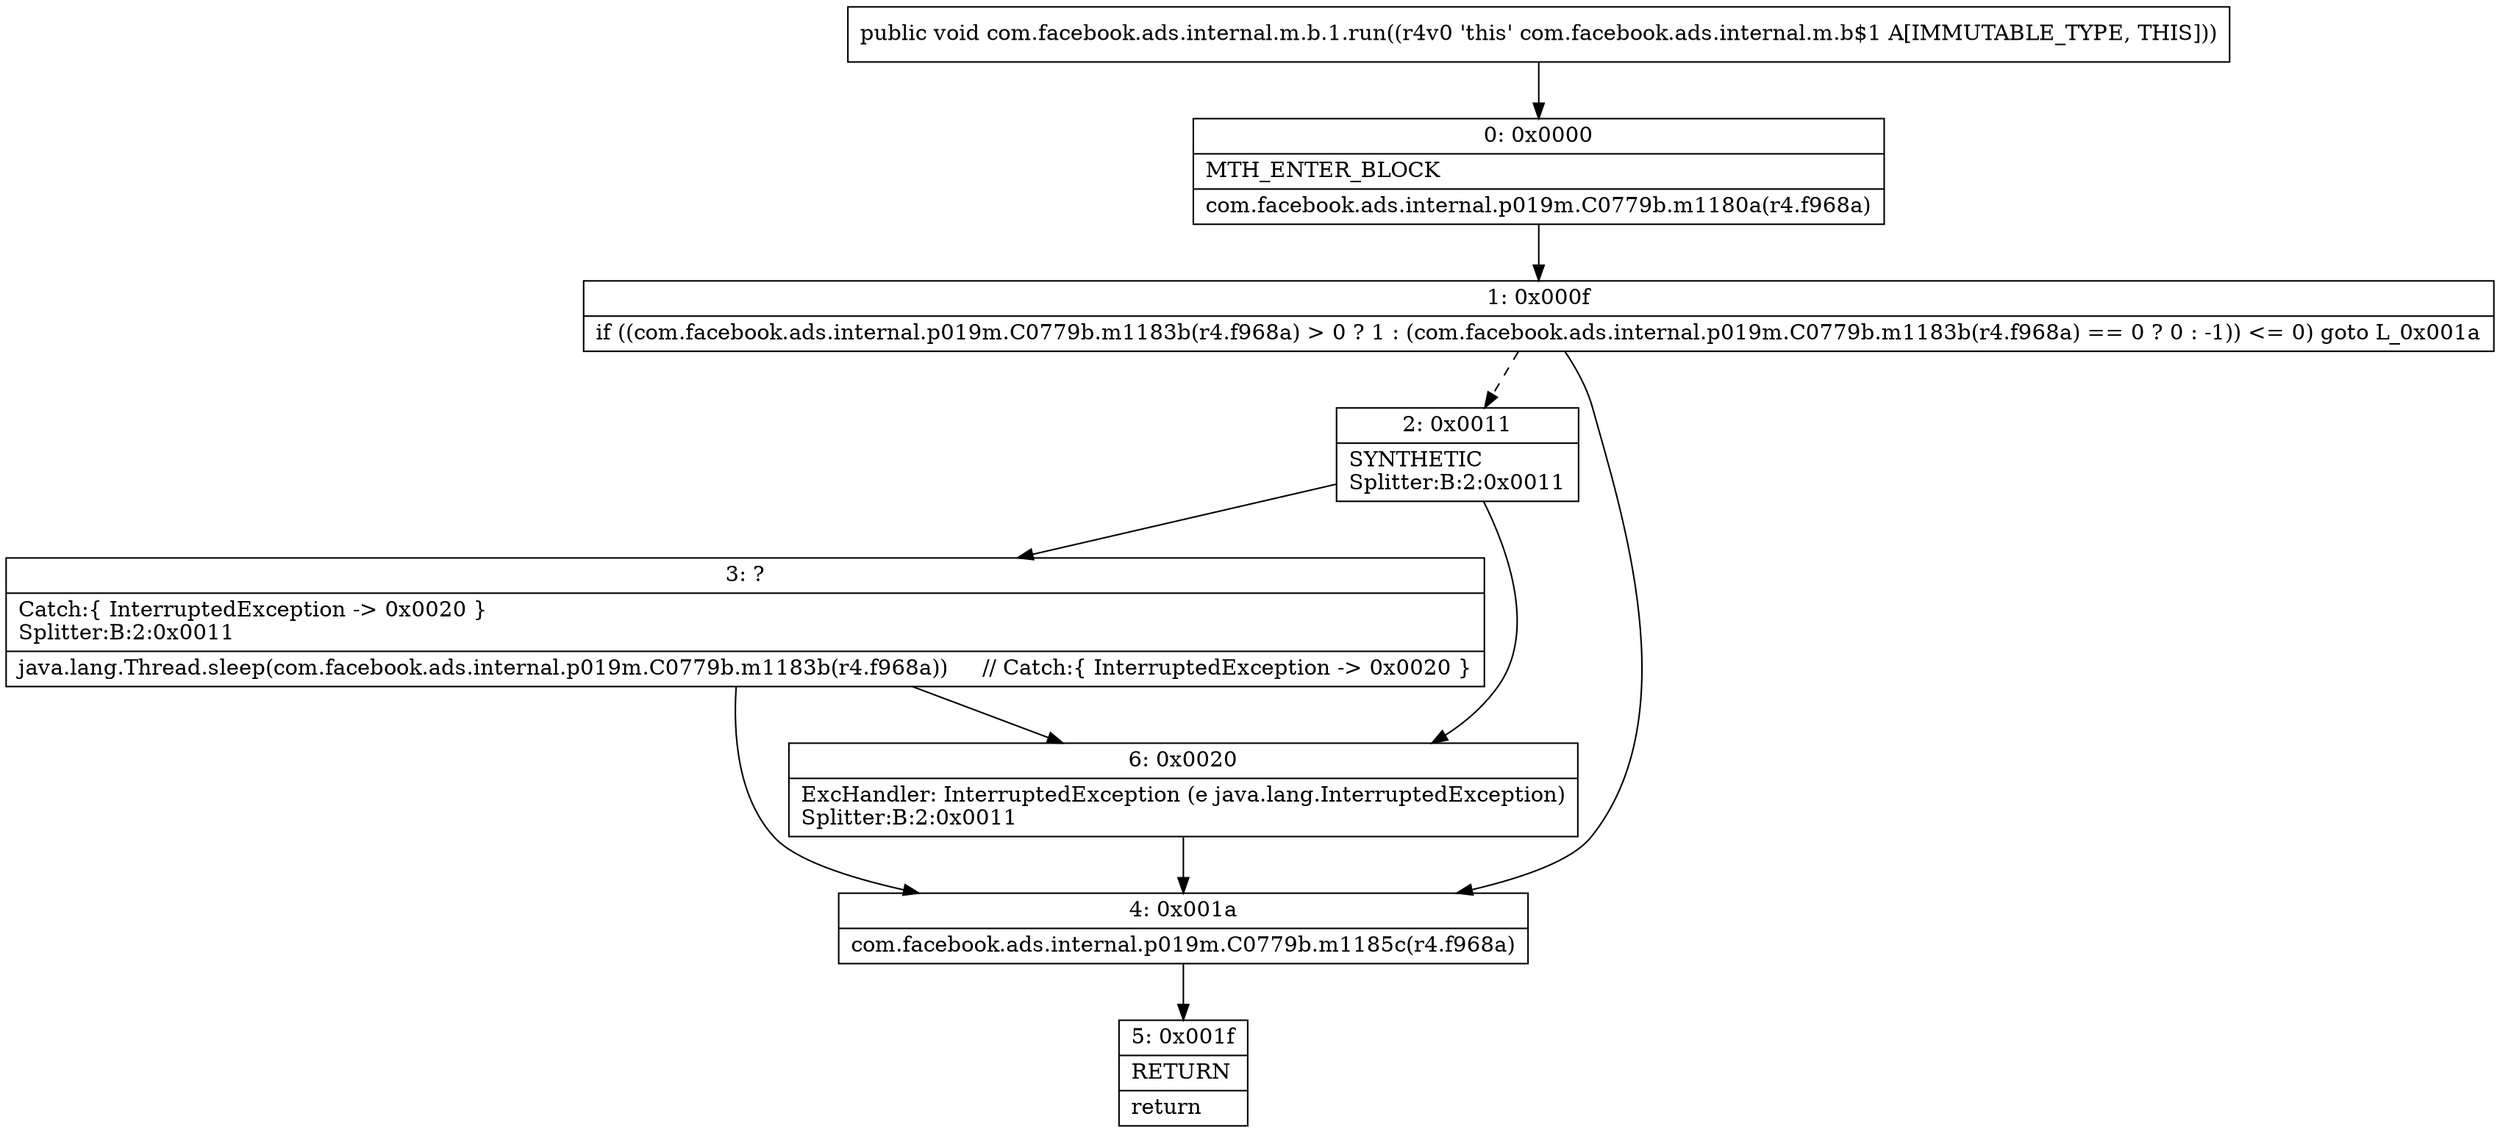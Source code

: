 digraph "CFG forcom.facebook.ads.internal.m.b.1.run()V" {
Node_0 [shape=record,label="{0\:\ 0x0000|MTH_ENTER_BLOCK\l|com.facebook.ads.internal.p019m.C0779b.m1180a(r4.f968a)\l}"];
Node_1 [shape=record,label="{1\:\ 0x000f|if ((com.facebook.ads.internal.p019m.C0779b.m1183b(r4.f968a) \> 0 ? 1 : (com.facebook.ads.internal.p019m.C0779b.m1183b(r4.f968a) == 0 ? 0 : \-1)) \<= 0) goto L_0x001a\l}"];
Node_2 [shape=record,label="{2\:\ 0x0011|SYNTHETIC\lSplitter:B:2:0x0011\l}"];
Node_3 [shape=record,label="{3\:\ ?|Catch:\{ InterruptedException \-\> 0x0020 \}\lSplitter:B:2:0x0011\l|java.lang.Thread.sleep(com.facebook.ads.internal.p019m.C0779b.m1183b(r4.f968a))     \/\/ Catch:\{ InterruptedException \-\> 0x0020 \}\l}"];
Node_4 [shape=record,label="{4\:\ 0x001a|com.facebook.ads.internal.p019m.C0779b.m1185c(r4.f968a)\l}"];
Node_5 [shape=record,label="{5\:\ 0x001f|RETURN\l|return\l}"];
Node_6 [shape=record,label="{6\:\ 0x0020|ExcHandler: InterruptedException (e java.lang.InterruptedException)\lSplitter:B:2:0x0011\l}"];
MethodNode[shape=record,label="{public void com.facebook.ads.internal.m.b.1.run((r4v0 'this' com.facebook.ads.internal.m.b$1 A[IMMUTABLE_TYPE, THIS])) }"];
MethodNode -> Node_0;
Node_0 -> Node_1;
Node_1 -> Node_2[style=dashed];
Node_1 -> Node_4;
Node_2 -> Node_3;
Node_2 -> Node_6;
Node_3 -> Node_4;
Node_3 -> Node_6;
Node_4 -> Node_5;
Node_6 -> Node_4;
}

